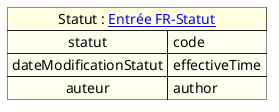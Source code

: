 @startuml

map "Statut : [[contenu_dossier_corps_cda.html Entrée FR-Statut]]" as Statut #back:Ivory;header:LightYellow{
    statut => code
    dateModificationStatut => effectiveTime
    auteur => author
   
}


@enduml